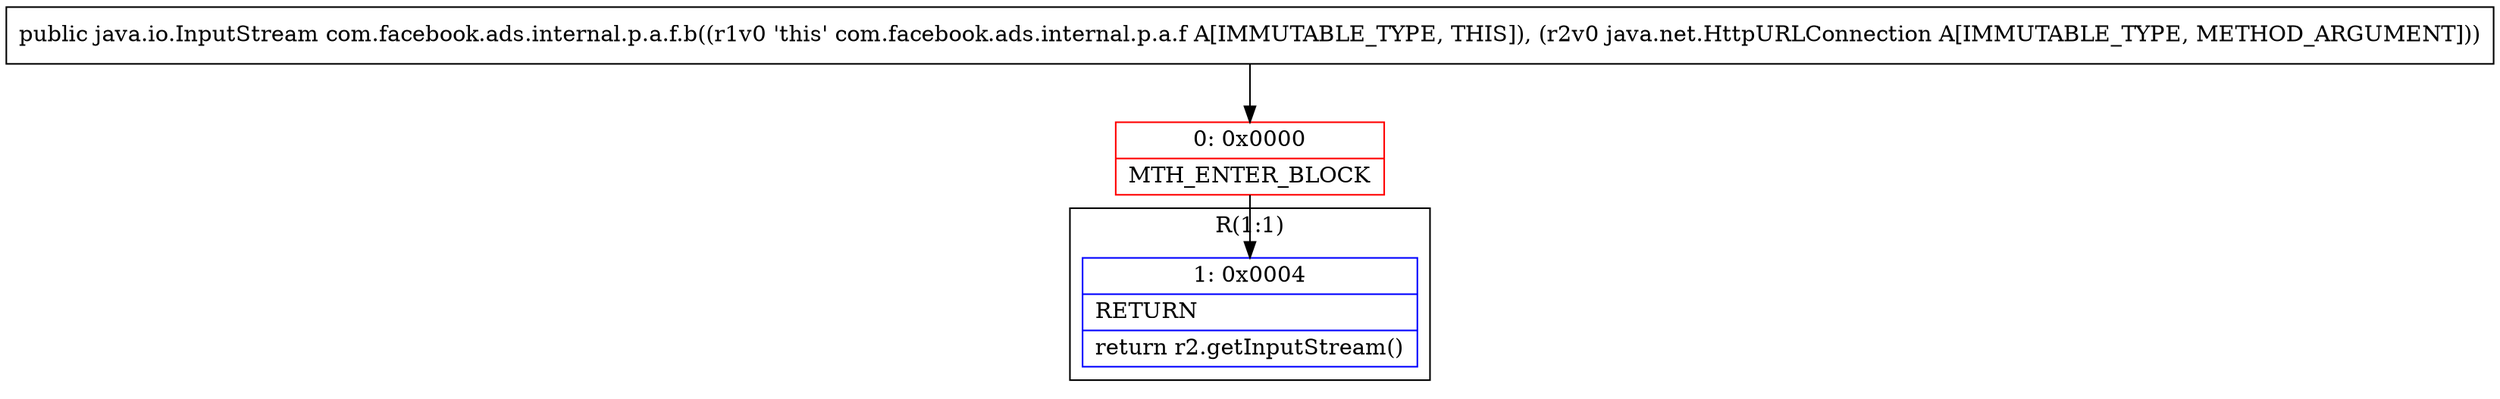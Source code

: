 digraph "CFG forcom.facebook.ads.internal.p.a.f.b(Ljava\/net\/HttpURLConnection;)Ljava\/io\/InputStream;" {
subgraph cluster_Region_134426996 {
label = "R(1:1)";
node [shape=record,color=blue];
Node_1 [shape=record,label="{1\:\ 0x0004|RETURN\l|return r2.getInputStream()\l}"];
}
Node_0 [shape=record,color=red,label="{0\:\ 0x0000|MTH_ENTER_BLOCK\l}"];
MethodNode[shape=record,label="{public java.io.InputStream com.facebook.ads.internal.p.a.f.b((r1v0 'this' com.facebook.ads.internal.p.a.f A[IMMUTABLE_TYPE, THIS]), (r2v0 java.net.HttpURLConnection A[IMMUTABLE_TYPE, METHOD_ARGUMENT])) }"];
MethodNode -> Node_0;
Node_0 -> Node_1;
}

